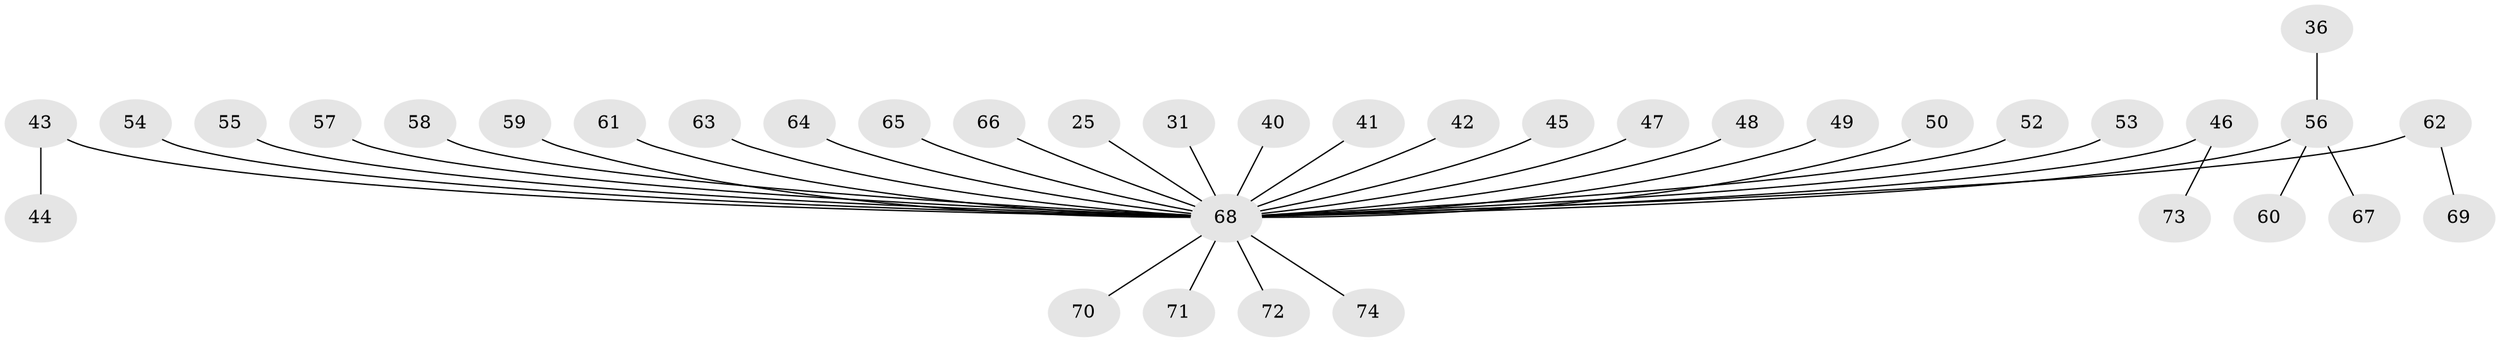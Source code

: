 // original degree distribution, {5: 0.06756756756756757, 4: 0.05405405405405406, 6: 0.04054054054054054, 1: 0.5675675675675675, 3: 0.06756756756756757, 2: 0.20270270270270271}
// Generated by graph-tools (version 1.1) at 2025/56/03/04/25 21:56:54]
// undirected, 37 vertices, 36 edges
graph export_dot {
graph [start="1"]
  node [color=gray90,style=filled];
  25 [super="+13"];
  31;
  36;
  40;
  41;
  42 [super="+24"];
  43;
  44;
  45;
  46;
  47;
  48;
  49;
  50 [super="+22"];
  52;
  53 [super="+15"];
  54;
  55;
  56 [super="+35"];
  57;
  58;
  59;
  60;
  61;
  62;
  63;
  64;
  65;
  66;
  67;
  68 [super="+9+30+38+39+51"];
  69;
  70;
  71;
  72;
  73;
  74;
  25 -- 68;
  31 -- 68;
  36 -- 56;
  40 -- 68;
  41 -- 68;
  42 -- 68;
  43 -- 44;
  43 -- 68;
  45 -- 68;
  46 -- 73;
  46 -- 68;
  47 -- 68;
  48 -- 68;
  49 -- 68;
  50 -- 68;
  52 -- 68;
  53 -- 68;
  54 -- 68;
  55 -- 68;
  56 -- 60;
  56 -- 67;
  56 -- 68;
  57 -- 68;
  58 -- 68;
  59 -- 68;
  61 -- 68;
  62 -- 69;
  62 -- 68;
  63 -- 68;
  64 -- 68;
  65 -- 68;
  66 -- 68;
  68 -- 70;
  68 -- 71;
  68 -- 72;
  68 -- 74;
}
